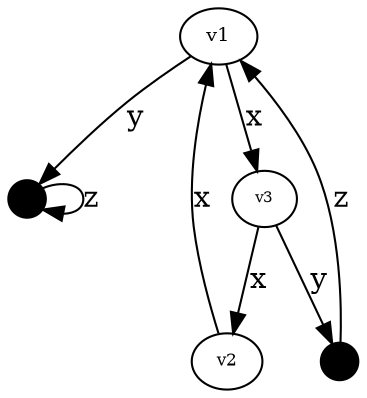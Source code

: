 digraph liza {
node[width=.25,height=.375,fontsize=9];
"Gv1" [width=.25,height=.375,fontsize=9,label="v1"];
"Gv1" -> "Gv5" [label="y"];
"Gv1" -> "Gv3" [label="x"];
"Gv2" [fontsize=8,label="v2"];
"Gv2" -> "Gv1" [label="x"];
"Gv3" [fontsize=7,label="v3"];
"Gv3" -> "Gv4" [label="y"];
"Gv3" -> "Gv2" [label="x"];
"Gv4" [shape=point];
"Gv4" -> "Gv1" [label="z"];
"Gv5" [shape=point];
"Gv5" -> "Gv5" [label="z"];
}
